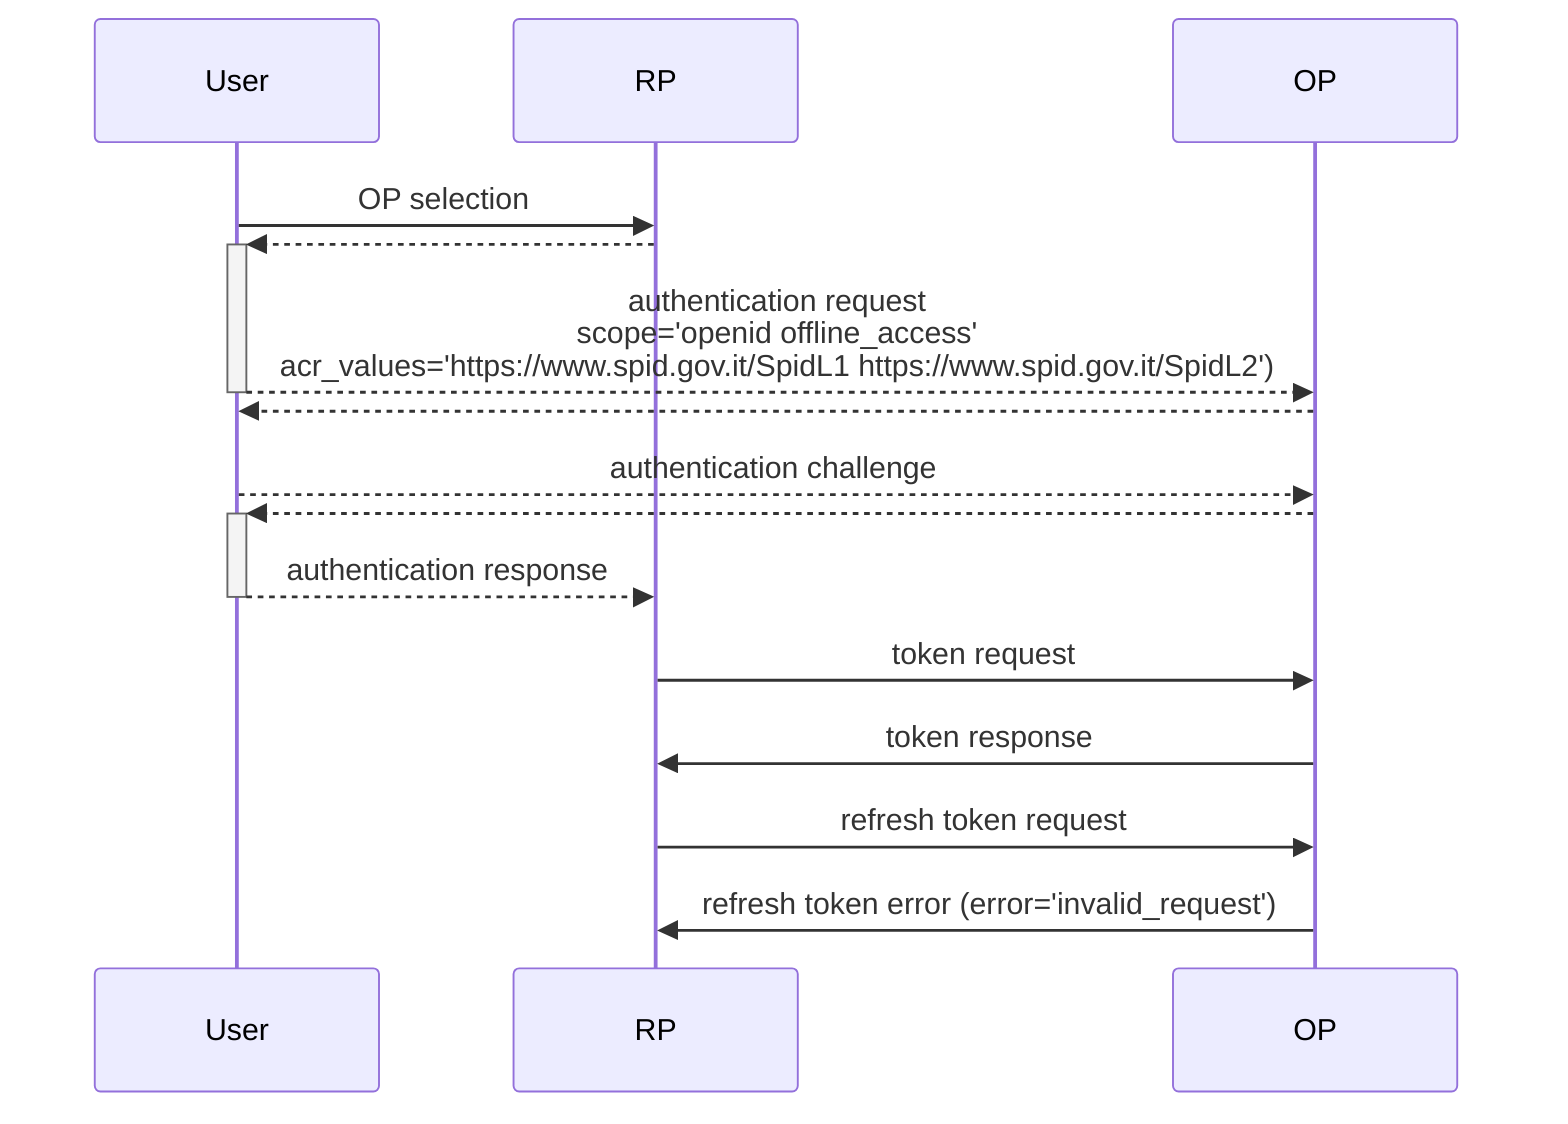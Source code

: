 sequenceDiagram
    participant User
    participant RP
    participant OP
    User->>RP: OP selection
    RP-->>+User: 
    User-->>-OP: authentication request<br/>scope='openid offline_access'<br/>acr_values='https://www.spid.gov.it/SpidL1 https://www.spid.gov.it/SpidL2')
    OP-->>User: 
    User-->>OP: authentication challenge 
    OP-->>+User: 
    User-->>-RP: authentication response
    RP->>OP: token request
    OP->>RP: token response
    RP->>OP: refresh token request
    OP->>RP: refresh token error (error='invalid_request')